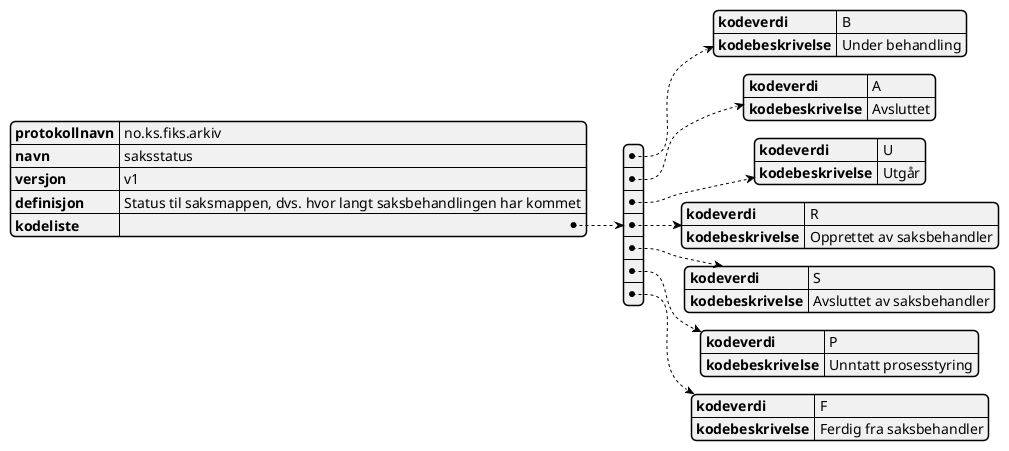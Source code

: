 @startjson
{
  "protokollnavn": "no.ks.fiks.arkiv",
  "navn": "saksstatus",
  "versjon": "v1",
  "definisjon": "Status til saksmappen, dvs. hvor langt saksbehandlingen har kommet",
  "kodeliste": [
    {
      "kodeverdi" : "B",
      "kodebeskrivelse" : "Under behandling"
    },
    {
      "kodeverdi" : "A",
      "kodebeskrivelse" : "Avsluttet"
    },
    {
      "kodeverdi" : "U",
      "kodebeskrivelse" : "Utgår"
    },
    {
      "kodeverdi" : "R",
      "kodebeskrivelse" : "Opprettet av saksbehandler"
    },
    {
      "kodeverdi" : "S",
      "kodebeskrivelse" : "Avsluttet av saksbehandler"
    },
    {
      "kodeverdi" : "P",
      "kodebeskrivelse" : "Unntatt prosesstyring"
    },
    {
      "kodeverdi" : "F",
      "kodebeskrivelse" : "Ferdig fra saksbehandler"
    }
  ]
}
@endjson